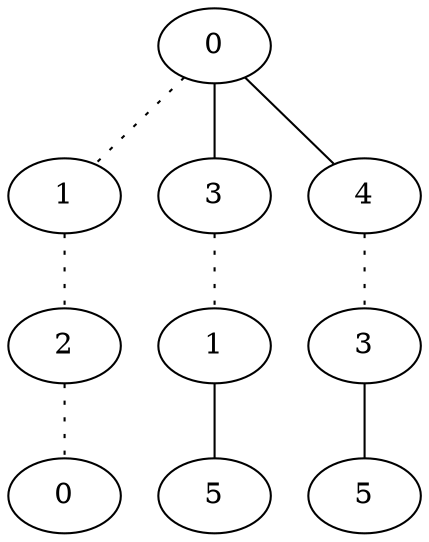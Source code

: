 graph {
a0[label=0];
a1[label=1];
a2[label=2];
a3[label=0];
a4[label=3];
a5[label=1];
a6[label=5];
a7[label=4];
a8[label=3];
a9[label=5];
a0 -- a1 [style=dotted];
a0 -- a4;
a0 -- a7;
a1 -- a2 [style=dotted];
a2 -- a3 [style=dotted];
a4 -- a5 [style=dotted];
a5 -- a6;
a7 -- a8 [style=dotted];
a8 -- a9;
}
